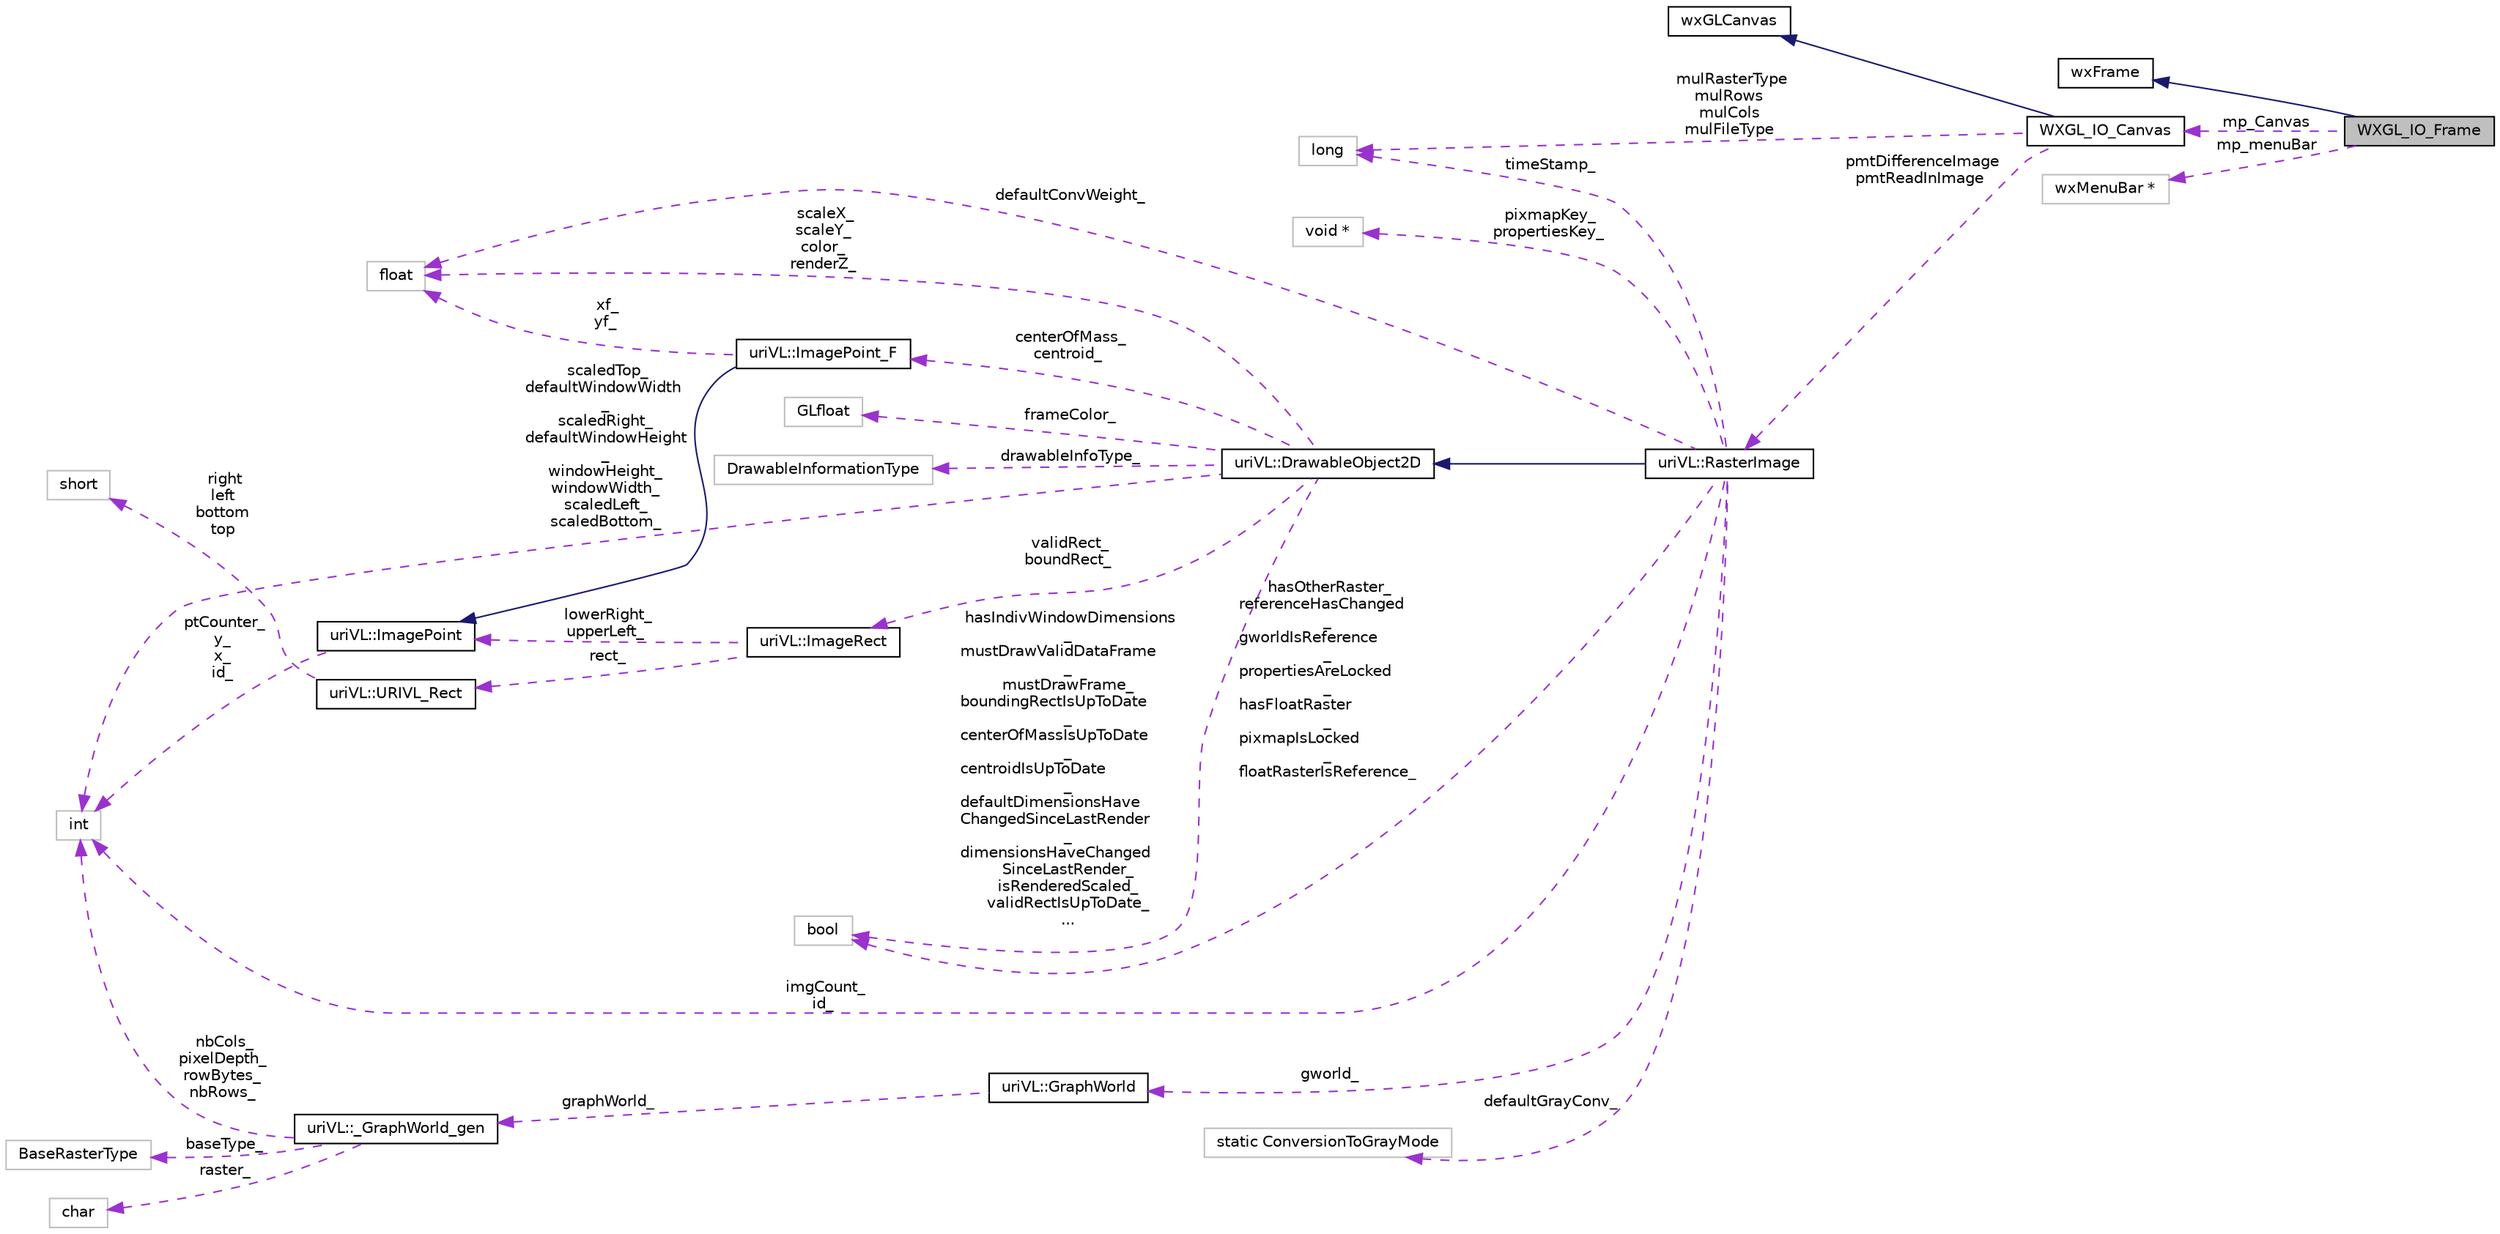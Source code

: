 digraph "WXGL_IO_Frame"
{
  edge [fontname="Helvetica",fontsize="10",labelfontname="Helvetica",labelfontsize="10"];
  node [fontname="Helvetica",fontsize="10",shape=record];
  rankdir="LR";
  Node1 [label="WXGL_IO_Frame",height=0.2,width=0.4,color="black", fillcolor="grey75", style="filled", fontcolor="black"];
  Node2 -> Node1 [dir="back",color="midnightblue",fontsize="10",style="solid",fontname="Helvetica"];
  Node2 [label="wxFrame",height=0.2,width=0.4,color="black", fillcolor="white", style="filled",URL="$classwxFrame.html"];
  Node3 -> Node1 [dir="back",color="darkorchid3",fontsize="10",style="dashed",label=" mp_Canvas" ,fontname="Helvetica"];
  Node3 [label="WXGL_IO_Canvas",height=0.2,width=0.4,color="black", fillcolor="white", style="filled",URL="$classWXGL__IO__Canvas.html"];
  Node4 -> Node3 [dir="back",color="midnightblue",fontsize="10",style="solid",fontname="Helvetica"];
  Node4 [label="wxGLCanvas",height=0.2,width=0.4,color="black", fillcolor="white", style="filled",URL="$classwxGLCanvas.html"];
  Node5 -> Node3 [dir="back",color="darkorchid3",fontsize="10",style="dashed",label=" mulRasterType\nmulRows\nmulCols\nmulFileType" ,fontname="Helvetica"];
  Node5 [label="long",height=0.2,width=0.4,color="grey75", fillcolor="white", style="filled"];
  Node6 -> Node3 [dir="back",color="darkorchid3",fontsize="10",style="dashed",label=" pmtDifferenceImage\npmtReadInImage" ,fontname="Helvetica"];
  Node6 [label="uriVL::RasterImage",height=0.2,width=0.4,color="black", fillcolor="white", style="filled",URL="$classuriVL_1_1RasterImage.html",tooltip="Virtual base image class. "];
  Node7 -> Node6 [dir="back",color="midnightblue",fontsize="10",style="solid",fontname="Helvetica"];
  Node7 [label="uriVL::DrawableObject2D",height=0.2,width=0.4,color="black", fillcolor="white", style="filled",URL="$classuriVL_1_1DrawableObject2D.html",tooltip="Virtual base DrawableObject2D class. "];
  Node8 -> Node7 [dir="back",color="darkorchid3",fontsize="10",style="dashed",label=" frameColor_" ,fontname="Helvetica"];
  Node8 [label="GLfloat",height=0.2,width=0.4,color="grey75", fillcolor="white", style="filled"];
  Node9 -> Node7 [dir="back",color="darkorchid3",fontsize="10",style="dashed",label=" validRect_\nboundRect_" ,fontname="Helvetica"];
  Node9 [label="uriVL::ImageRect",height=0.2,width=0.4,color="black", fillcolor="white", style="filled",URL="$classuriVL_1_1ImageRect.html",tooltip="Implements the ImageRect class. "];
  Node10 -> Node9 [dir="back",color="darkorchid3",fontsize="10",style="dashed",label=" rect_" ,fontname="Helvetica"];
  Node10 [label="uriVL::URIVL_Rect",height=0.2,width=0.4,color="black", fillcolor="white", style="filled",URL="$structuriVL_1_1URIVL__Rect.html",tooltip="For platforms not supported by Quicktime, we need to define Rect. "];
  Node11 -> Node10 [dir="back",color="darkorchid3",fontsize="10",style="dashed",label=" right\nleft\nbottom\ntop" ,fontname="Helvetica"];
  Node11 [label="short",height=0.2,width=0.4,color="grey75", fillcolor="white", style="filled"];
  Node12 -> Node9 [dir="back",color="darkorchid3",fontsize="10",style="dashed",label=" lowerRight_\nupperLeft_" ,fontname="Helvetica"];
  Node12 [label="uriVL::ImagePoint",height=0.2,width=0.4,color="black", fillcolor="white", style="filled",URL="$classuriVL_1_1ImagePoint.html",tooltip="Implements the ImagePoint class. "];
  Node13 -> Node12 [dir="back",color="darkorchid3",fontsize="10",style="dashed",label=" ptCounter_\ny_\nx_\nid_" ,fontname="Helvetica"];
  Node13 [label="int",height=0.2,width=0.4,color="grey75", fillcolor="white", style="filled"];
  Node14 -> Node7 [dir="back",color="darkorchid3",fontsize="10",style="dashed",label=" centerOfMass_\ncentroid_" ,fontname="Helvetica"];
  Node14 [label="uriVL::ImagePoint_F",height=0.2,width=0.4,color="black", fillcolor="white", style="filled",URL="$classuriVL_1_1ImagePoint__F.html",tooltip="Implements the ImagePoint_F class. "];
  Node12 -> Node14 [dir="back",color="midnightblue",fontsize="10",style="solid",fontname="Helvetica"];
  Node15 -> Node14 [dir="back",color="darkorchid3",fontsize="10",style="dashed",label=" xf_\nyf_" ,fontname="Helvetica"];
  Node15 [label="float",height=0.2,width=0.4,color="grey75", fillcolor="white", style="filled"];
  Node15 -> Node7 [dir="back",color="darkorchid3",fontsize="10",style="dashed",label=" scaleX_\nscaleY_\ncolor_\nrenderZ_" ,fontname="Helvetica"];
  Node13 -> Node7 [dir="back",color="darkorchid3",fontsize="10",style="dashed",label=" scaledTop_\ndefaultWindowWidth\l_\nscaledRight_\ndefaultWindowHeight\l_\nwindowHeight_\nwindowWidth_\nscaledLeft_\nscaledBottom_" ,fontname="Helvetica"];
  Node16 -> Node7 [dir="back",color="darkorchid3",fontsize="10",style="dashed",label=" hasIndivWindowDimensions\l_\nmustDrawValidDataFrame\l_\nmustDrawFrame_\nboundingRectIsUpToDate\l_\ncenterOfMassIsUpToDate\l_\ncentroidIsUpToDate\l_\ndefaultDimensionsHave\lChangedSinceLastRender\l_\ndimensionsHaveChanged\lSinceLastRender_\nisRenderedScaled_\nvalidRectIsUpToDate_\n..." ,fontname="Helvetica"];
  Node16 [label="bool",height=0.2,width=0.4,color="grey75", fillcolor="white", style="filled"];
  Node17 -> Node7 [dir="back",color="darkorchid3",fontsize="10",style="dashed",label=" drawableInfoType_" ,fontname="Helvetica"];
  Node17 [label="DrawableInformationType",height=0.2,width=0.4,color="grey75", fillcolor="white", style="filled"];
  Node18 -> Node6 [dir="back",color="darkorchid3",fontsize="10",style="dashed",label=" gworld_" ,fontname="Helvetica"];
  Node18 [label="uriVL::GraphWorld",height=0.2,width=0.4,color="black", fillcolor="white", style="filled",URL="$classuriVL_1_1GraphWorld.html",tooltip="Implements the GraphWorld class. "];
  Node19 -> Node18 [dir="back",color="darkorchid3",fontsize="10",style="dashed",label=" graphWorld_" ,fontname="Helvetica"];
  Node19 [label="uriVL::_GraphWorld_gen",height=0.2,width=0.4,color="black", fillcolor="white", style="filled",URL="$classuriVL_1_1__GraphWorld__gen.html",tooltip="Implements the _GraphWorld_gen class. "];
  Node20 -> Node19 [dir="back",color="darkorchid3",fontsize="10",style="dashed",label=" raster_" ,fontname="Helvetica"];
  Node20 [label="char",height=0.2,width=0.4,color="grey75", fillcolor="white", style="filled"];
  Node21 -> Node19 [dir="back",color="darkorchid3",fontsize="10",style="dashed",label=" baseType_" ,fontname="Helvetica"];
  Node21 [label="BaseRasterType",height=0.2,width=0.4,color="grey75", fillcolor="white", style="filled"];
  Node13 -> Node19 [dir="back",color="darkorchid3",fontsize="10",style="dashed",label=" nbCols_\npixelDepth_\nrowBytes_\nnbRows_" ,fontname="Helvetica"];
  Node15 -> Node6 [dir="back",color="darkorchid3",fontsize="10",style="dashed",label=" defaultConvWeight_" ,fontname="Helvetica"];
  Node13 -> Node6 [dir="back",color="darkorchid3",fontsize="10",style="dashed",label=" imgCount_\nid_" ,fontname="Helvetica"];
  Node16 -> Node6 [dir="back",color="darkorchid3",fontsize="10",style="dashed",label=" hasOtherRaster_\nreferenceHasChanged\l_\ngworldIsReference\l_\npropertiesAreLocked\l_\nhasFloatRaster\l_\npixmapIsLocked\l_\nfloatRasterIsReference_" ,fontname="Helvetica"];
  Node22 -> Node6 [dir="back",color="darkorchid3",fontsize="10",style="dashed",label=" defaultGrayConv_" ,fontname="Helvetica"];
  Node22 [label="static ConversionToGrayMode",height=0.2,width=0.4,color="grey75", fillcolor="white", style="filled"];
  Node5 -> Node6 [dir="back",color="darkorchid3",fontsize="10",style="dashed",label=" timeStamp_" ,fontname="Helvetica"];
  Node23 -> Node6 [dir="back",color="darkorchid3",fontsize="10",style="dashed",label=" pixmapKey_\npropertiesKey_" ,fontname="Helvetica"];
  Node23 [label="void *",height=0.2,width=0.4,color="grey75", fillcolor="white", style="filled"];
  Node24 -> Node1 [dir="back",color="darkorchid3",fontsize="10",style="dashed",label=" mp_menuBar" ,fontname="Helvetica"];
  Node24 [label="wxMenuBar *",height=0.2,width=0.4,color="grey75", fillcolor="white", style="filled"];
}
